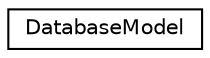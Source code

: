 digraph "Graphical Class Hierarchy"
{
  edge [fontname="Helvetica",fontsize="10",labelfontname="Helvetica",labelfontsize="10"];
  node [fontname="Helvetica",fontsize="10",shape=record];
  rankdir="LR";
  Node1 [label="DatabaseModel",height=0.2,width=0.4,color="black", fillcolor="white", style="filled",URL="$class_database_model.html"];
}
